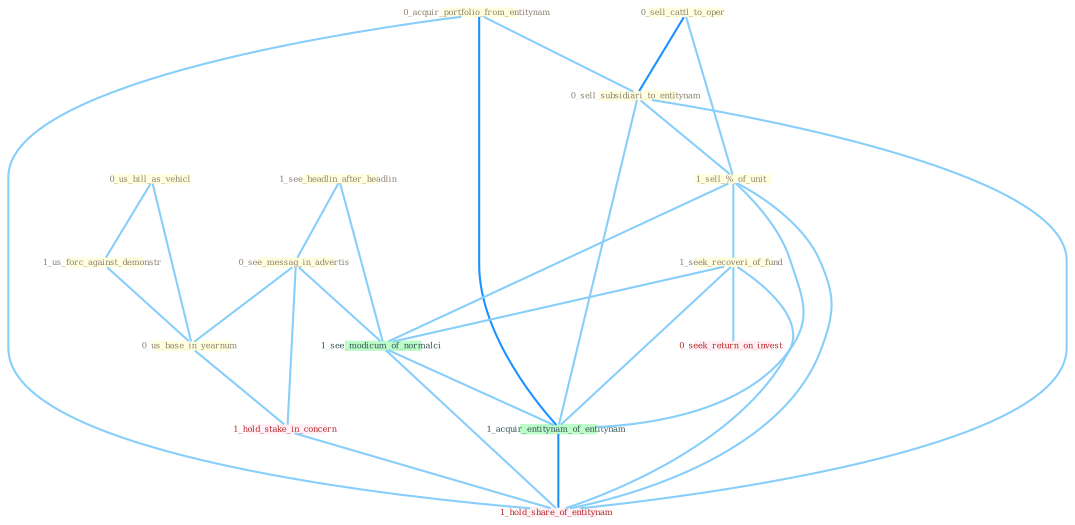 Graph G{ 
    node
    [shape=polygon,style=filled,width=.5,height=.06,color="#BDFCC9",fixedsize=true,fontsize=4,
    fontcolor="#2f4f4f"];
    {node
    [color="#ffffe0", fontcolor="#8b7d6b"] "1_see_headlin_after_headlin " "0_us_bill_as_vehicl " "0_acquir_portfolio_from_entitynam " "0_sell_cattl_to_oper " "0_sell_subsidiari_to_entitynam " "1_sell_%_of_unit " "1_us_forc_against_demonstr " "1_seek_recoveri_of_fund " "0_see_messag_in_advertis " "0_us_base_in_yearnum "}
{node [color="#fff0f5", fontcolor="#b22222"] "1_hold_stake_in_concern " "0_seek_return_on_invest " "1_hold_share_of_entitynam "}
edge [color="#B0E2FF"];

	"1_see_headlin_after_headlin " -- "0_see_messag_in_advertis " [w="1", color="#87cefa" ];
	"1_see_headlin_after_headlin " -- "1_see_modicum_of_normalci " [w="1", color="#87cefa" ];
	"0_us_bill_as_vehicl " -- "1_us_forc_against_demonstr " [w="1", color="#87cefa" ];
	"0_us_bill_as_vehicl " -- "0_us_base_in_yearnum " [w="1", color="#87cefa" ];
	"0_acquir_portfolio_from_entitynam " -- "0_sell_subsidiari_to_entitynam " [w="1", color="#87cefa" ];
	"0_acquir_portfolio_from_entitynam " -- "1_acquir_entitynam_of_entitynam " [w="2", color="#1e90ff" , len=0.8];
	"0_acquir_portfolio_from_entitynam " -- "1_hold_share_of_entitynam " [w="1", color="#87cefa" ];
	"0_sell_cattl_to_oper " -- "0_sell_subsidiari_to_entitynam " [w="2", color="#1e90ff" , len=0.8];
	"0_sell_cattl_to_oper " -- "1_sell_%_of_unit " [w="1", color="#87cefa" ];
	"0_sell_subsidiari_to_entitynam " -- "1_sell_%_of_unit " [w="1", color="#87cefa" ];
	"0_sell_subsidiari_to_entitynam " -- "1_acquir_entitynam_of_entitynam " [w="1", color="#87cefa" ];
	"0_sell_subsidiari_to_entitynam " -- "1_hold_share_of_entitynam " [w="1", color="#87cefa" ];
	"1_sell_%_of_unit " -- "1_seek_recoveri_of_fund " [w="1", color="#87cefa" ];
	"1_sell_%_of_unit " -- "1_see_modicum_of_normalci " [w="1", color="#87cefa" ];
	"1_sell_%_of_unit " -- "1_acquir_entitynam_of_entitynam " [w="1", color="#87cefa" ];
	"1_sell_%_of_unit " -- "1_hold_share_of_entitynam " [w="1", color="#87cefa" ];
	"1_us_forc_against_demonstr " -- "0_us_base_in_yearnum " [w="1", color="#87cefa" ];
	"1_seek_recoveri_of_fund " -- "0_seek_return_on_invest " [w="1", color="#87cefa" ];
	"1_seek_recoveri_of_fund " -- "1_see_modicum_of_normalci " [w="1", color="#87cefa" ];
	"1_seek_recoveri_of_fund " -- "1_acquir_entitynam_of_entitynam " [w="1", color="#87cefa" ];
	"1_seek_recoveri_of_fund " -- "1_hold_share_of_entitynam " [w="1", color="#87cefa" ];
	"0_see_messag_in_advertis " -- "0_us_base_in_yearnum " [w="1", color="#87cefa" ];
	"0_see_messag_in_advertis " -- "1_hold_stake_in_concern " [w="1", color="#87cefa" ];
	"0_see_messag_in_advertis " -- "1_see_modicum_of_normalci " [w="1", color="#87cefa" ];
	"0_us_base_in_yearnum " -- "1_hold_stake_in_concern " [w="1", color="#87cefa" ];
	"1_hold_stake_in_concern " -- "1_hold_share_of_entitynam " [w="1", color="#87cefa" ];
	"1_see_modicum_of_normalci " -- "1_acquir_entitynam_of_entitynam " [w="1", color="#87cefa" ];
	"1_see_modicum_of_normalci " -- "1_hold_share_of_entitynam " [w="1", color="#87cefa" ];
	"1_acquir_entitynam_of_entitynam " -- "1_hold_share_of_entitynam " [w="2", color="#1e90ff" , len=0.8];
}